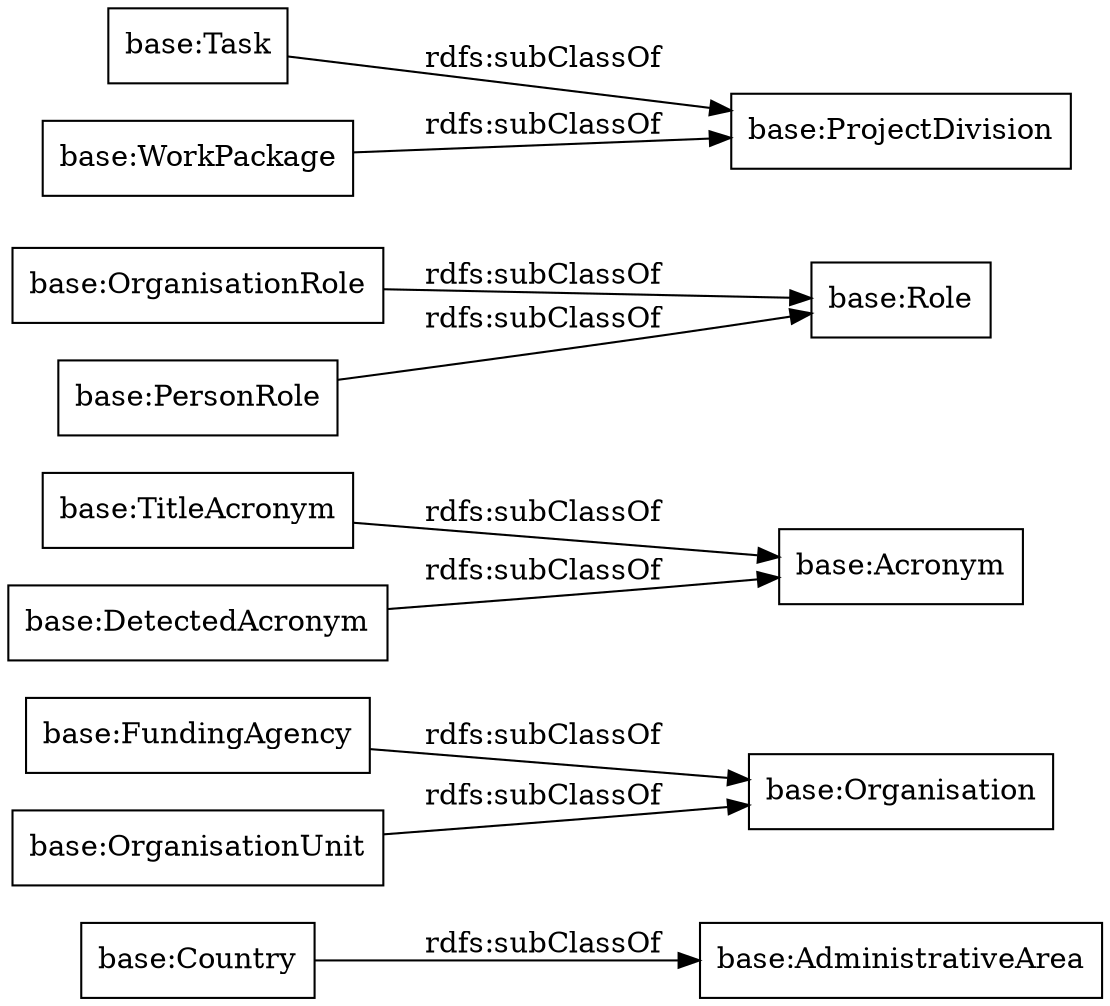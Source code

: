digraph ar2dtool_diagram { 
rankdir=LR;
size="1000"
node [shape = rectangle, color="black"]; "base:AdministrativeArea" "base:FundingAgency" "base:TitleAcronym" "base:Role" "base:DetectedAcronym" "base:Acronym" "base:Country" "base:Organisation" "base:ProjectDivision" "base:OrganisationRole" "base:Task" "base:WorkPackage" "base:OrganisationUnit" "base:PersonRole" ; /*classes style*/
	"base:OrganisationRole" -> "base:Role" [ label = "rdfs:subClassOf" ];
	"base:DetectedAcronym" -> "base:Acronym" [ label = "rdfs:subClassOf" ];
	"base:OrganisationUnit" -> "base:Organisation" [ label = "rdfs:subClassOf" ];
	"base:Country" -> "base:AdministrativeArea" [ label = "rdfs:subClassOf" ];
	"base:PersonRole" -> "base:Role" [ label = "rdfs:subClassOf" ];
	"base:WorkPackage" -> "base:ProjectDivision" [ label = "rdfs:subClassOf" ];
	"base:FundingAgency" -> "base:Organisation" [ label = "rdfs:subClassOf" ];
	"base:TitleAcronym" -> "base:Acronym" [ label = "rdfs:subClassOf" ];
	"base:Task" -> "base:ProjectDivision" [ label = "rdfs:subClassOf" ];

}
